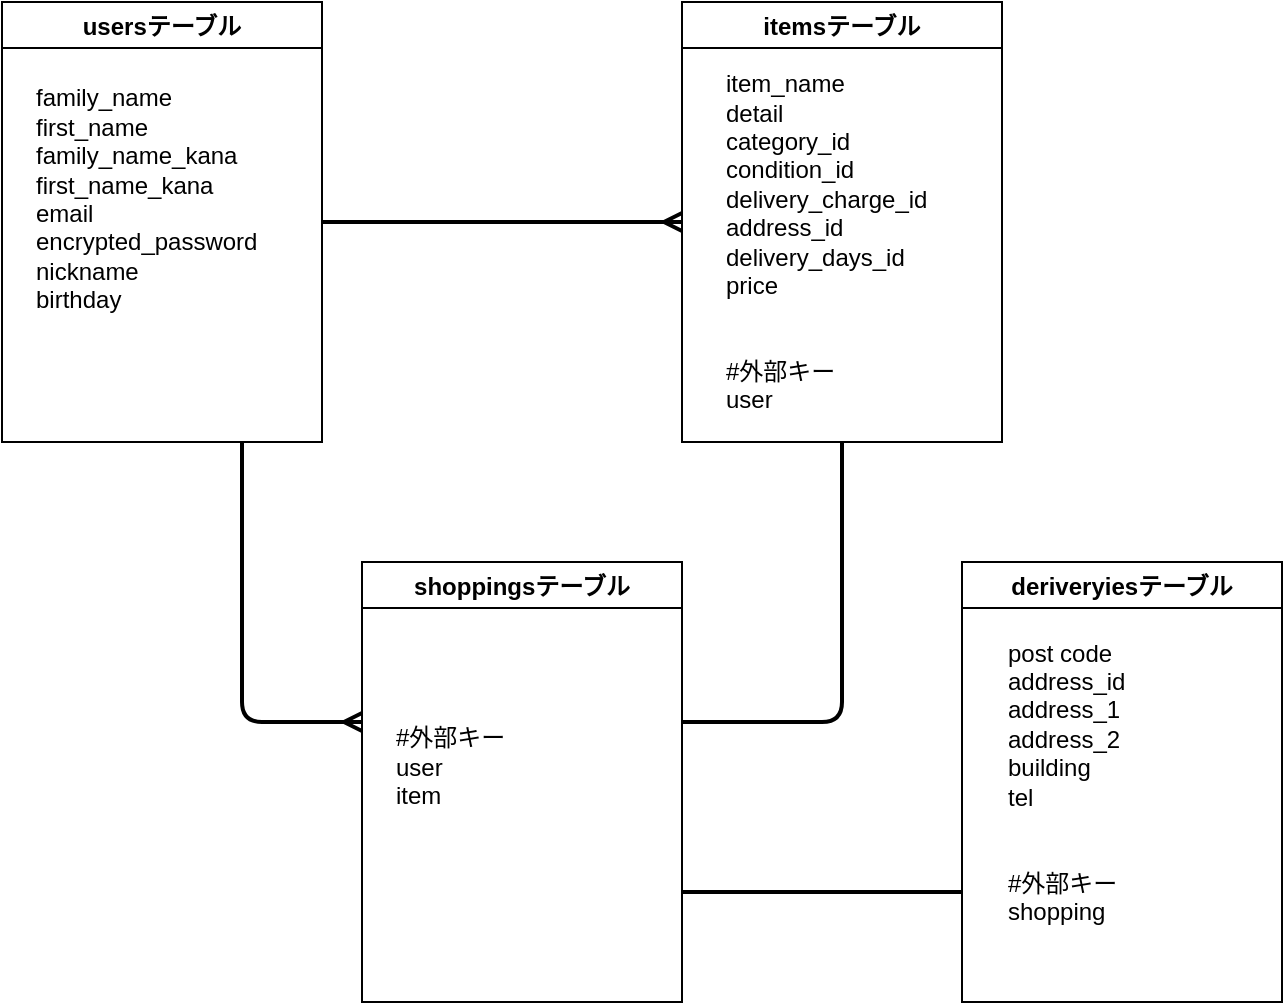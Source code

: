 <mxfile>
    <diagram id="8DmSmFLWkq_0WRvq00CH" name="ページ1">
        <mxGraphModel dx="311" dy="396" grid="1" gridSize="10" guides="1" tooltips="1" connect="1" arrows="1" fold="1" page="1" pageScale="1" pageWidth="827" pageHeight="1169" math="0" shadow="0">
            <root>
                <mxCell id="0"/>
                <mxCell id="1" parent="0"/>
                <mxCell id="11" style="edgeStyle=none;html=1;endArrow=ERmany;endFill=0;entryX=0;entryY=0.5;entryDx=0;entryDy=0;strokeWidth=2;jumpSize=7;targetPerimeterSpacing=12;" parent="1" target="5" edge="1">
                    <mxGeometry relative="1" as="geometry">
                        <mxPoint x="370" y="150" as="targetPoint"/>
                        <mxPoint x="200" y="150" as="sourcePoint"/>
                    </mxGeometry>
                </mxCell>
                <mxCell id="13" style="edgeStyle=orthogonalEdgeStyle;jumpSize=7;html=1;exitX=0.75;exitY=1;exitDx=0;exitDy=0;endArrow=ERmany;endFill=0;strokeWidth=2;" parent="1" source="2" edge="1">
                    <mxGeometry relative="1" as="geometry">
                        <mxPoint x="220" y="400" as="targetPoint"/>
                        <Array as="points">
                            <mxPoint x="160" y="400"/>
                        </Array>
                    </mxGeometry>
                </mxCell>
                <mxCell id="2" value="usersテーブル" style="swimlane;" parent="1" vertex="1">
                    <mxGeometry x="40" y="40" width="160" height="220" as="geometry">
                        <mxRectangle x="50" y="60" width="90" height="23" as="alternateBounds"/>
                    </mxGeometry>
                </mxCell>
                <mxCell id="3" value="family_name&lt;br&gt;first_name&lt;br&gt;family_name_kana&lt;br&gt;first_name_kana&lt;br&gt;email&lt;br&gt;&lt;div&gt;&lt;span&gt;encrypted_password&lt;/span&gt;&lt;/div&gt;&lt;div&gt;&lt;span&gt;nickname&lt;/span&gt;&lt;/div&gt;&lt;div&gt;&lt;span&gt;birthday&lt;/span&gt;&lt;/div&gt;&lt;div&gt;&lt;span&gt;&lt;br&gt;&lt;/span&gt;&lt;/div&gt;&lt;div&gt;&lt;span&gt;&lt;br&gt;&lt;/span&gt;&lt;/div&gt;&lt;div&gt;&lt;br&gt;&lt;/div&gt;" style="text;html=1;resizable=0;autosize=1;align=left;verticalAlign=middle;points=[];fillColor=none;strokeColor=none;rounded=0;dashed=1;" parent="2" vertex="1">
                    <mxGeometry x="15" y="45" width="130" height="150" as="geometry"/>
                </mxCell>
                <mxCell id="14" style="edgeStyle=orthogonalEdgeStyle;jumpSize=7;html=1;exitX=0.5;exitY=1;exitDx=0;exitDy=0;endArrow=none;endFill=0;strokeWidth=2;" parent="1" source="5" edge="1">
                    <mxGeometry relative="1" as="geometry">
                        <mxPoint x="380" y="400" as="targetPoint"/>
                        <Array as="points">
                            <mxPoint x="460" y="400"/>
                            <mxPoint x="400" y="400"/>
                        </Array>
                    </mxGeometry>
                </mxCell>
                <mxCell id="5" value="itemsテーブル" style="swimlane;" parent="1" vertex="1">
                    <mxGeometry x="380" y="40" width="160" height="220" as="geometry">
                        <mxRectangle x="50" y="60" width="90" height="23" as="alternateBounds"/>
                    </mxGeometry>
                </mxCell>
                <mxCell id="6" value="item_name&lt;br&gt;detail&lt;br&gt;category_id&lt;br&gt;condition_id&lt;br&gt;delivery_charge_id&lt;br&gt;address_id&lt;br&gt;delivery_days_id&lt;br&gt;price&lt;br&gt;&lt;br&gt;&lt;br&gt;#外部キー&lt;br&gt;user" style="text;html=1;resizable=0;autosize=1;align=left;verticalAlign=middle;points=[];fillColor=none;strokeColor=none;rounded=0;dashed=1;" parent="5" vertex="1">
                    <mxGeometry x="20" y="35" width="120" height="170" as="geometry"/>
                </mxCell>
                <mxCell id="17" style="edgeStyle=none;jumpSize=7;html=1;exitX=1;exitY=0.75;exitDx=0;exitDy=0;entryX=0;entryY=0.75;entryDx=0;entryDy=0;endArrow=none;endFill=0;strokeWidth=2;" parent="1" source="7" target="9" edge="1">
                    <mxGeometry relative="1" as="geometry"/>
                </mxCell>
                <mxCell id="7" value="shoppingsテーブル" style="swimlane;" parent="1" vertex="1">
                    <mxGeometry x="220" y="320" width="160" height="220" as="geometry">
                        <mxRectangle x="50" y="60" width="90" height="23" as="alternateBounds"/>
                    </mxGeometry>
                </mxCell>
                <mxCell id="8" value="&lt;br&gt;&lt;div&gt;&lt;span&gt;#外部キー&lt;/span&gt;&lt;/div&gt;&lt;div&gt;user&lt;/div&gt;&lt;div&gt;&lt;span&gt;i&lt;/span&gt;&lt;span&gt;tem&lt;/span&gt;&lt;/div&gt;" style="text;html=1;resizable=0;autosize=1;align=left;verticalAlign=middle;points=[];fillColor=none;strokeColor=none;rounded=0;dashed=1;" parent="7" vertex="1">
                    <mxGeometry x="15" y="65" width="70" height="60" as="geometry"/>
                </mxCell>
                <mxCell id="9" value="deriveryiesテーブル" style="swimlane;" parent="1" vertex="1">
                    <mxGeometry x="520" y="320" width="160" height="220" as="geometry">
                        <mxRectangle x="50" y="60" width="90" height="23" as="alternateBounds"/>
                    </mxGeometry>
                </mxCell>
                <mxCell id="10" value="post code&lt;br&gt;address_id&lt;br&gt;address_1&lt;br&gt;address_2&lt;br&gt;building&lt;br&gt;tel&lt;br&gt;&lt;br&gt;&lt;br&gt;#外部キー&lt;br&gt;shopping" style="text;html=1;resizable=0;autosize=1;align=left;verticalAlign=middle;points=[];fillColor=none;strokeColor=none;rounded=0;dashed=1;" parent="9" vertex="1">
                    <mxGeometry x="21" y="40" width="70" height="140" as="geometry"/>
                </mxCell>
            </root>
        </mxGraphModel>
    </diagram>
</mxfile>
